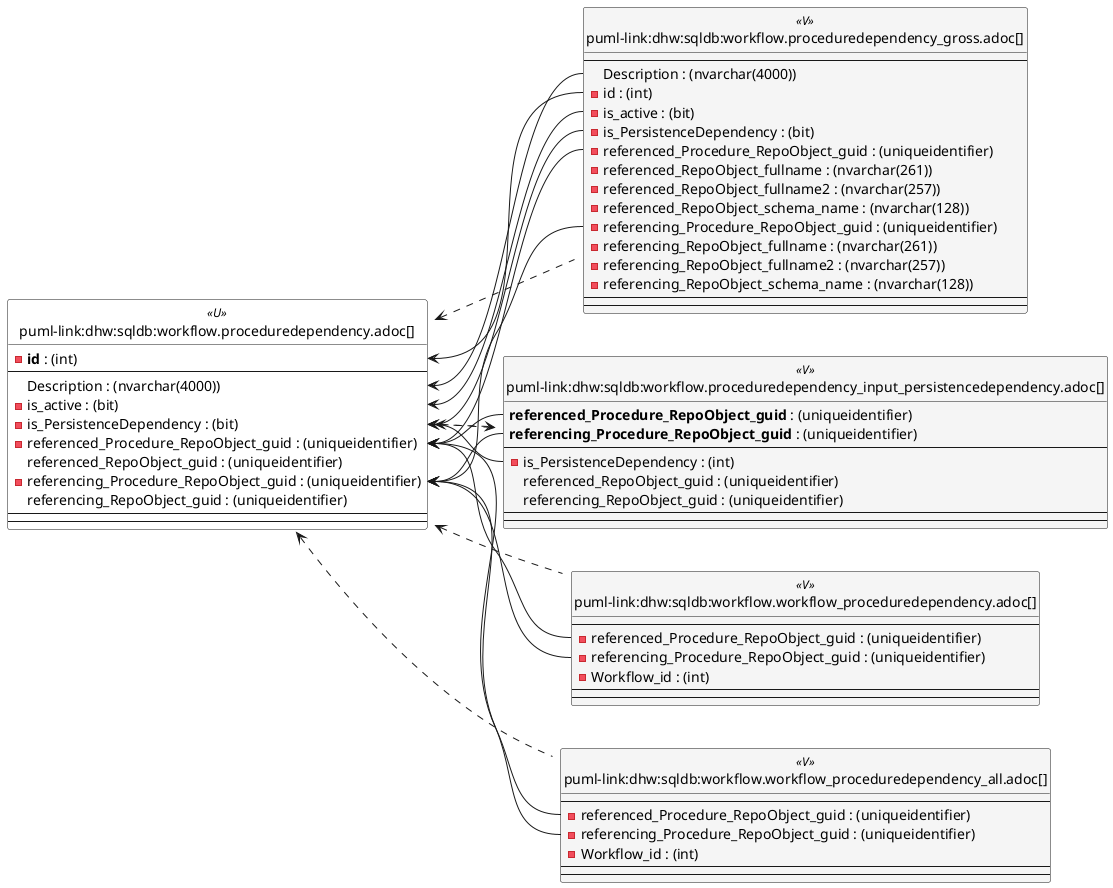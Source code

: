 @startuml
left to right direction
'top to bottom direction
hide circle
'avoide "." issues:
set namespaceSeparator none


skinparam class {
  BackgroundColor White
  BackgroundColor<<FN>> Yellow
  BackgroundColor<<FS>> Yellow
  BackgroundColor<<FT>> LightGray
  BackgroundColor<<IF>> Yellow
  BackgroundColor<<IS>> Yellow
  BackgroundColor<<P>> Aqua
  BackgroundColor<<PC>> Aqua
  BackgroundColor<<SN>> Yellow
  BackgroundColor<<SO>> SlateBlue
  BackgroundColor<<TF>> LightGray
  BackgroundColor<<TR>> Tomato
  BackgroundColor<<U>> White
  BackgroundColor<<V>> WhiteSmoke
  BackgroundColor<<X>> Aqua
  BackgroundColor<<external>> AliceBlue
}


entity "puml-link:dhw:sqldb:workflow.proceduredependency.adoc[]" as workflow.ProcedureDependency << U >> {
  - **id** : (int)
  --
  Description : (nvarchar(4000))
  - is_active : (bit)
  - is_PersistenceDependency : (bit)
  - referenced_Procedure_RepoObject_guid : (uniqueidentifier)
  referenced_RepoObject_guid : (uniqueidentifier)
  - referencing_Procedure_RepoObject_guid : (uniqueidentifier)
  referencing_RepoObject_guid : (uniqueidentifier)
  --
  --
}

entity "puml-link:dhw:sqldb:workflow.proceduredependency_gross.adoc[]" as workflow.ProcedureDependency_gross << V >> {
  --
  Description : (nvarchar(4000))
  - id : (int)
  - is_active : (bit)
  - is_PersistenceDependency : (bit)
  - referenced_Procedure_RepoObject_guid : (uniqueidentifier)
  - referenced_RepoObject_fullname : (nvarchar(261))
  - referenced_RepoObject_fullname2 : (nvarchar(257))
  - referenced_RepoObject_schema_name : (nvarchar(128))
  - referencing_Procedure_RepoObject_guid : (uniqueidentifier)
  - referencing_RepoObject_fullname : (nvarchar(261))
  - referencing_RepoObject_fullname2 : (nvarchar(257))
  - referencing_RepoObject_schema_name : (nvarchar(128))
  --
  --
}

entity "puml-link:dhw:sqldb:workflow.proceduredependency_input_persistencedependency.adoc[]" as workflow.ProcedureDependency_input_PersistenceDependency << V >> {
  **referenced_Procedure_RepoObject_guid** : (uniqueidentifier)
  **referencing_Procedure_RepoObject_guid** : (uniqueidentifier)
  --
  - is_PersistenceDependency : (int)
  referenced_RepoObject_guid : (uniqueidentifier)
  referencing_RepoObject_guid : (uniqueidentifier)
  --
  --
}

entity "puml-link:dhw:sqldb:workflow.workflow_proceduredependency.adoc[]" as workflow.Workflow_ProcedureDependency << V >> {
  --
  - referenced_Procedure_RepoObject_guid : (uniqueidentifier)
  - referencing_Procedure_RepoObject_guid : (uniqueidentifier)
  - Workflow_id : (int)
  --
  --
}

entity "puml-link:dhw:sqldb:workflow.workflow_proceduredependency_all.adoc[]" as workflow.Workflow_ProcedureDependency_all << V >> {
  --
  - referenced_Procedure_RepoObject_guid : (uniqueidentifier)
  - referencing_Procedure_RepoObject_guid : (uniqueidentifier)
  - Workflow_id : (int)
  --
  --
}

workflow.ProcedureDependency <.. workflow.ProcedureDependency_gross
workflow.ProcedureDependency <.. workflow.ProcedureDependency_input_PersistenceDependency
workflow.ProcedureDependency <.. workflow.Workflow_ProcedureDependency_all
workflow.ProcedureDependency <.. workflow.Workflow_ProcedureDependency
workflow.ProcedureDependency_input_PersistenceDependency <.. workflow.ProcedureDependency
"workflow.ProcedureDependency::Description" <-- "workflow.ProcedureDependency_gross::Description"
"workflow.ProcedureDependency::id" <-- "workflow.ProcedureDependency_gross::id"
"workflow.ProcedureDependency::is_active" <-- "workflow.ProcedureDependency_gross::is_active"
"workflow.ProcedureDependency::is_PersistenceDependency" <-- "workflow.ProcedureDependency_gross::is_PersistenceDependency"
"workflow.ProcedureDependency::is_PersistenceDependency" <-- "workflow.ProcedureDependency_input_PersistenceDependency::is_PersistenceDependency"
"workflow.ProcedureDependency::referenced_Procedure_RepoObject_guid" <-- "workflow.ProcedureDependency_gross::referenced_Procedure_RepoObject_guid"
"workflow.ProcedureDependency::referenced_Procedure_RepoObject_guid" <-- "workflow.ProcedureDependency_input_PersistenceDependency::referenced_Procedure_RepoObject_guid"
"workflow.ProcedureDependency::referenced_Procedure_RepoObject_guid" <-- "workflow.Workflow_ProcedureDependency::referenced_Procedure_RepoObject_guid"
"workflow.ProcedureDependency::referenced_Procedure_RepoObject_guid" <-- "workflow.Workflow_ProcedureDependency_all::referenced_Procedure_RepoObject_guid"
"workflow.ProcedureDependency::referencing_Procedure_RepoObject_guid" <-- "workflow.ProcedureDependency_gross::referencing_Procedure_RepoObject_guid"
"workflow.ProcedureDependency::referencing_Procedure_RepoObject_guid" <-- "workflow.ProcedureDependency_input_PersistenceDependency::referencing_Procedure_RepoObject_guid"
"workflow.ProcedureDependency::referencing_Procedure_RepoObject_guid" <-- "workflow.Workflow_ProcedureDependency::referencing_Procedure_RepoObject_guid"
"workflow.ProcedureDependency::referencing_Procedure_RepoObject_guid" <-- "workflow.Workflow_ProcedureDependency_all::referencing_Procedure_RepoObject_guid"
@enduml

